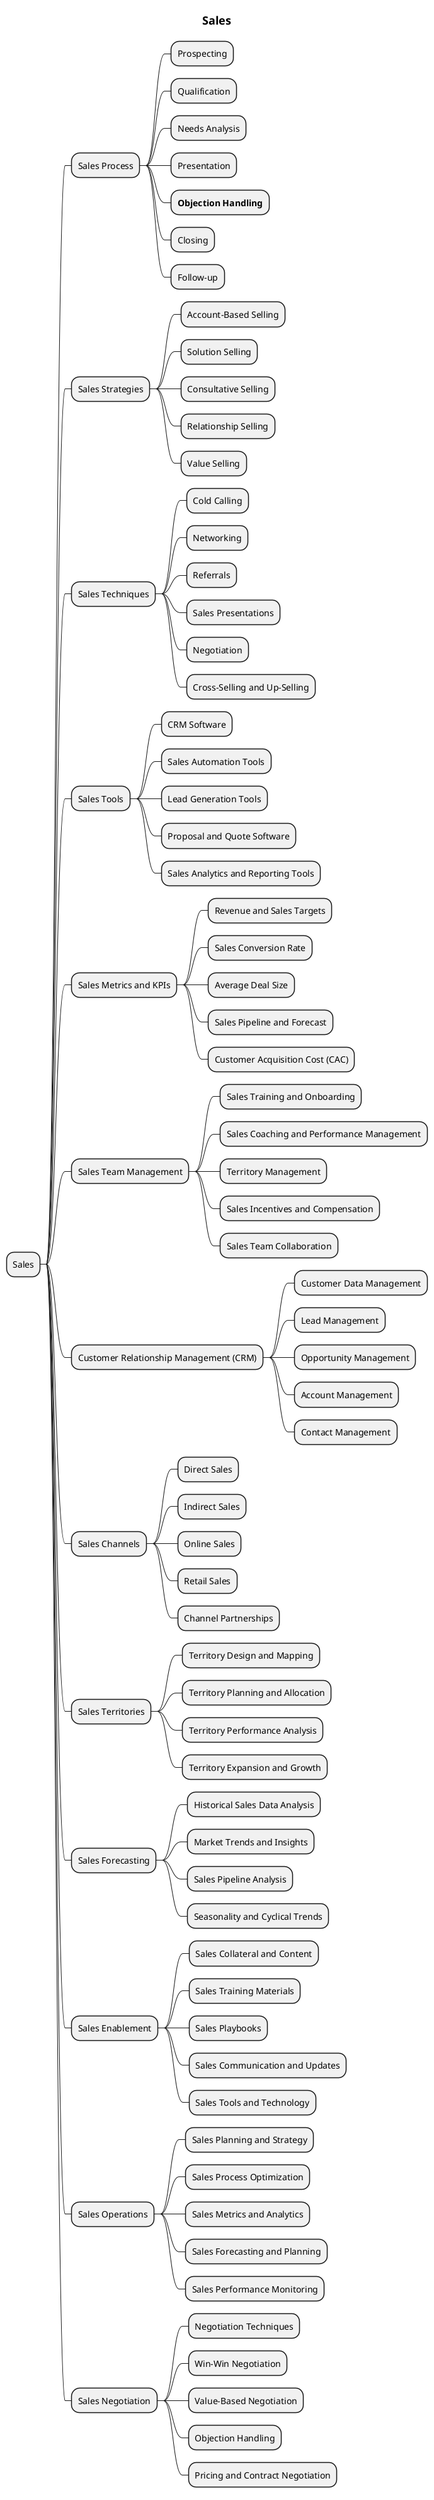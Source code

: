 @startmindmap

title = Sales
* Sales
** Sales Process
*** Prospecting
*** Qualification
*** Needs Analysis
*** Presentation
*** **Objection Handling**
*** Closing
*** Follow-up
** Sales Strategies
*** Account-Based Selling
*** Solution Selling
*** Consultative Selling
*** Relationship Selling
*** Value Selling
** Sales Techniques
*** Cold Calling
*** Networking
*** Referrals
*** Sales Presentations
*** Negotiation
*** Cross-Selling and Up-Selling
** Sales Tools
*** CRM Software
*** Sales Automation Tools
*** Lead Generation Tools
*** Proposal and Quote Software
*** Sales Analytics and Reporting Tools
** Sales Metrics and KPIs
*** Revenue and Sales Targets
*** Sales Conversion Rate
*** Average Deal Size
*** Sales Pipeline and Forecast
*** Customer Acquisition Cost (CAC)
** Sales Team Management
*** Sales Training and Onboarding
*** Sales Coaching and Performance Management
*** Territory Management
*** Sales Incentives and Compensation
*** Sales Team Collaboration
** Customer Relationship Management (CRM)
*** Customer Data Management
*** Lead Management
*** Opportunity Management
*** Account Management
*** Contact Management
** Sales Channels
*** Direct Sales
*** Indirect Sales
*** Online Sales
*** Retail Sales
*** Channel Partnerships
** Sales Territories
*** Territory Design and Mapping
*** Territory Planning and Allocation
*** Territory Performance Analysis
*** Territory Expansion and Growth
** Sales Forecasting
*** Historical Sales Data Analysis
*** Market Trends and Insights
*** Sales Pipeline Analysis
*** Seasonality and Cyclical Trends
** Sales Enablement
*** Sales Collateral and Content
*** Sales Training Materials
*** Sales Playbooks
*** Sales Communication and Updates
*** Sales Tools and Technology
** Sales Operations
*** Sales Planning and Strategy
*** Sales Process Optimization
*** Sales Metrics and Analytics
*** Sales Forecasting and Planning
*** Sales Performance Monitoring
** Sales Negotiation
*** Negotiation Techniques
*** Win-Win Negotiation
*** Value-Based Negotiation
*** Objection Handling
*** Pricing and Contract Negotiation

@endmindmap

